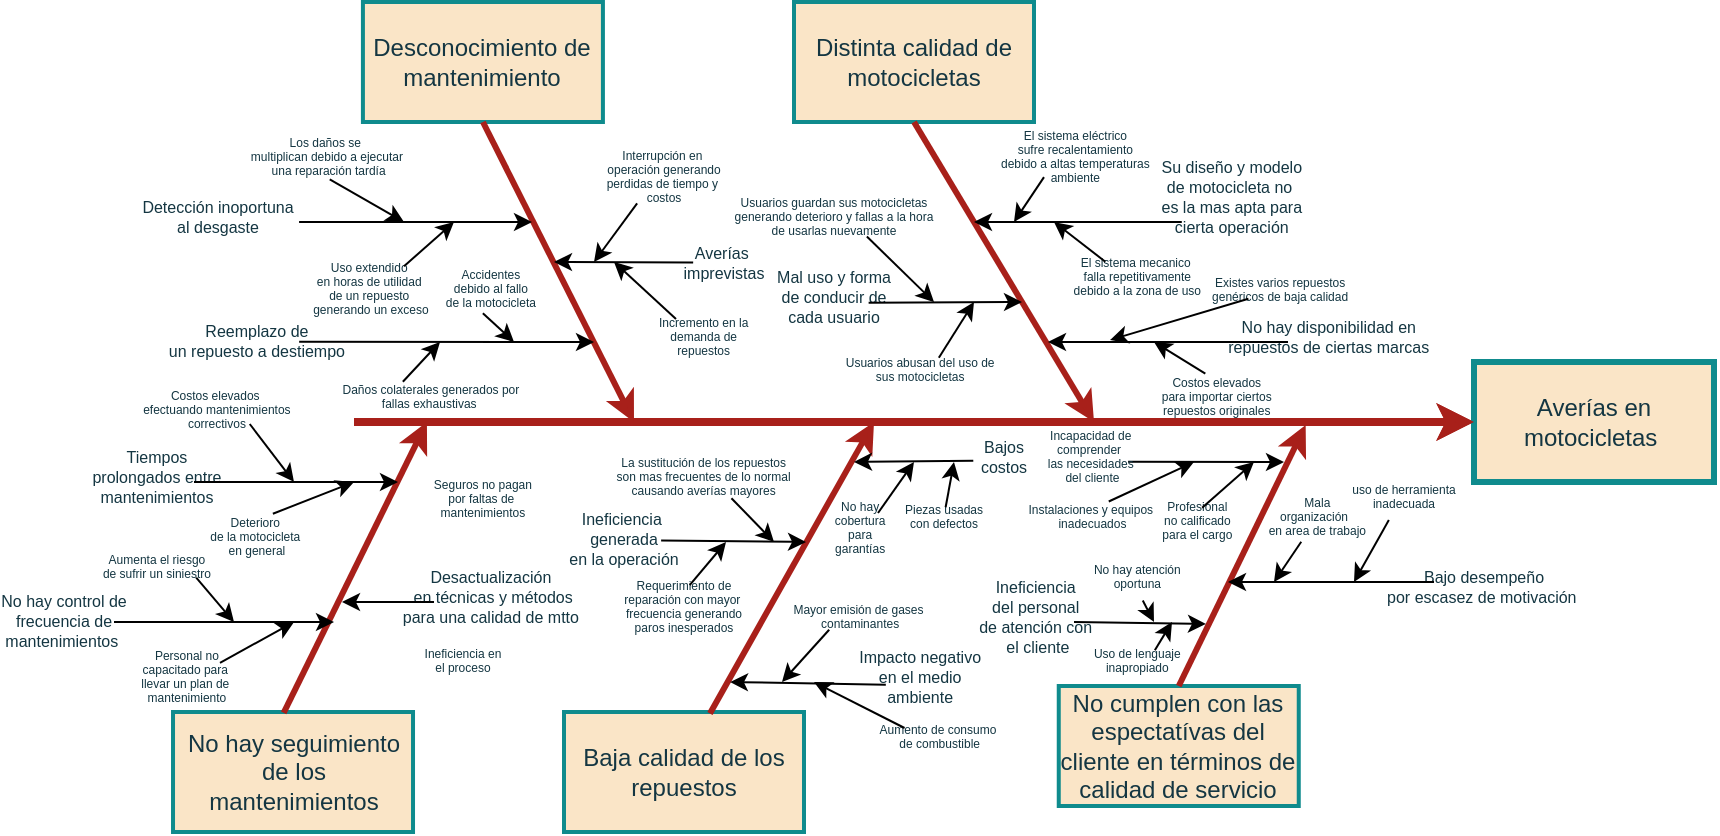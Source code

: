<mxfile version="22.0.8" type="github" pages="2">
  <diagram name="Página-1" id="Km7TS0mzY9OoCIneV7e0">
    <mxGraphModel dx="819" dy="451" grid="1" gridSize="10" guides="1" tooltips="1" connect="1" arrows="1" fold="1" page="1" pageScale="1" pageWidth="1100" pageHeight="850" math="0" shadow="0">
      <root>
        <mxCell id="0" />
        <mxCell id="1" parent="0" />
        <mxCell id="U7ibFPoD31fuwft3YfZi-3" value="Averías en motocicletas " style="whiteSpace=wrap;strokeWidth=3;labelBackgroundColor=none;fillColor=#FAE5C7;strokeColor=#0F8B8D;fontColor=#143642;" parent="1" vertex="1">
          <mxGeometry x="760" y="330" width="120" height="60" as="geometry" />
        </mxCell>
        <mxCell id="U7ibFPoD31fuwft3YfZi-4" value="" style="edgeStyle=none;strokeWidth=4;labelBackgroundColor=none;strokeColor=#A8201A;fontColor=default;" parent="1" target="U7ibFPoD31fuwft3YfZi-3" edge="1">
          <mxGeometry width="100" height="100" relative="1" as="geometry">
            <mxPoint x="200" y="360" as="sourcePoint" />
            <mxPoint x="320" y="310" as="targetPoint" />
          </mxGeometry>
        </mxCell>
        <mxCell id="U7ibFPoD31fuwft3YfZi-23" value="Tiempos &#xa;prolongados entre&#xa;mantenimientos" style="text;spacingTop=-5;fontSize=8;align=center;verticalAlign=middle;points=[];labelBackgroundColor=none;fontColor=#143642;" parent="1" vertex="1">
          <mxGeometry x="86.458" y="380.0" width="30" height="20.0" as="geometry" />
        </mxCell>
        <mxCell id="U7ibFPoD31fuwft3YfZi-24" value="No hay control de &#xa;frecuencia de &#xa;mantenimientos " style="text;spacingTop=-5;fontSize=8;align=center;verticalAlign=middle;points=[];labelBackgroundColor=none;fontColor=#143642;" parent="1" vertex="1">
          <mxGeometry x="40.008" y="452.0" width="30" height="20.0" as="geometry" />
        </mxCell>
        <mxCell id="U7ibFPoD31fuwft3YfZi-25" value="Uso extendido &#xa;en horas de utilidad &#xa;de un repuesto &#xa;generando un exceso" style="text;spacingTop=-5;fontSize=6;align=center;verticalAlign=middle;points=[];labelBackgroundColor=none;fontColor=#143642;" parent="1" vertex="1">
          <mxGeometry x="193.438" y="285.98" width="30" height="20.0" as="geometry" />
        </mxCell>
        <mxCell id="U7ibFPoD31fuwft3YfZi-26" value="Accidentes&#xa;debido al fallo &#xa;de la motocicleta" style="text;spacingTop=-5;fontSize=6;align=center;verticalAlign=middle;points=[];labelBackgroundColor=none;fontColor=#143642;" parent="1" vertex="1">
          <mxGeometry x="253.444" y="285.978" width="30" height="20.0" as="geometry" />
        </mxCell>
        <mxCell id="U7ibFPoD31fuwft3YfZi-27" value="Daños colaterales generados por&#xa;fallas exhaustivas " style="text;spacingTop=-5;fontSize=6;align=center;verticalAlign=middle;points=[];labelBackgroundColor=none;fontColor=#143642;" parent="1" vertex="1">
          <mxGeometry x="223.444" y="339.998" width="30" height="20.0" as="geometry" />
        </mxCell>
        <mxCell id="U7ibFPoD31fuwft3YfZi-28" value="Costos elevados &#xa;efectuando mantenimientos&#xa;correctivos" style="text;spacingTop=-5;fontSize=6;align=center;verticalAlign=middle;points=[];labelBackgroundColor=none;fontColor=#143642;" parent="1" vertex="1">
          <mxGeometry x="116.458" y="346.527" width="30" height="20.0" as="geometry" />
        </mxCell>
        <mxCell id="U7ibFPoD31fuwft3YfZi-29" value="Deterioro &#xa;de la motocicleta &#xa;en general" style="text;spacingTop=-5;fontSize=6;align=center;verticalAlign=middle;points=[];labelBackgroundColor=none;fontColor=#143642;" parent="1" vertex="1">
          <mxGeometry x="136.458" y="409.867" width="30" height="20.0" as="geometry" />
        </mxCell>
        <mxCell id="U7ibFPoD31fuwft3YfZi-30" value="Personal no &#xa;capacitado para &#xa;llevar un plan de &#xa;mantenimiento" style="text;spacingTop=-5;fontSize=6;align=center;verticalAlign=middle;points=[];labelBackgroundColor=none;fontColor=#143642;" parent="1" vertex="1">
          <mxGeometry x="101.464" y="480.002" width="30" height="20.0" as="geometry" />
        </mxCell>
        <mxCell id="U7ibFPoD31fuwft3YfZi-31" value="Aumenta el riesgo&#xa;de sufrir un siniestro" style="text;spacingTop=-5;fontSize=6;align=center;verticalAlign=middle;points=[];labelBackgroundColor=none;fontColor=#143642;" parent="1" vertex="1">
          <mxGeometry x="86.454" y="425.002" width="30" height="20.0" as="geometry" />
        </mxCell>
        <mxCell id="U7ibFPoD31fuwft3YfZi-32" value="Ineficiencia en&#xa;el proceso" style="text;spacingTop=-5;fontSize=6;align=center;verticalAlign=middle;points=[];labelBackgroundColor=none;fontColor=#143642;" parent="1" vertex="1">
          <mxGeometry x="239.482" y="471.997" width="30" height="20.0" as="geometry" />
        </mxCell>
        <mxCell id="U7ibFPoD31fuwft3YfZi-33" value="Averías &#xa;imprevistas" style="text;spacingTop=-5;fontSize=8;align=center;verticalAlign=middle;points=[];labelBackgroundColor=none;fontColor=#143642;" parent="1" vertex="1">
          <mxGeometry x="370.002" y="273.002" width="30" height="20.0" as="geometry" />
        </mxCell>
        <mxCell id="U7ibFPoD31fuwft3YfZi-34" value="Desactualización&#xa; en técnicas y métodos&#xa;para una calidad de mtto" style="text;spacingTop=-5;fontSize=8;align=center;verticalAlign=middle;points=[];labelBackgroundColor=none;fontColor=#143642;" parent="1" vertex="1">
          <mxGeometry x="261.46" y="439.86" width="13.96" height="20" as="geometry" />
        </mxCell>
        <mxCell id="U7ibFPoD31fuwft3YfZi-58" value="Su diseño y modelo&#xa;de motocicleta no &#xa;es la mas apta para&#xa;cierta operación" style="text;spacingTop=-5;fontSize=8;align=center;verticalAlign=middle;points=[];labelBackgroundColor=none;fontColor=#143642;" parent="1" vertex="1">
          <mxGeometry x="623.89" y="240.0" width="30" height="20.0" as="geometry" />
        </mxCell>
        <mxCell id="U7ibFPoD31fuwft3YfZi-59" value="Mal uso y forma &#xa;de conducir de &#xa;cada usuario" style="text;spacingTop=-5;fontSize=8;align=center;verticalAlign=middle;points=[];labelBackgroundColor=none;fontColor=#143642;" parent="1" vertex="1">
          <mxGeometry x="425" y="290.0" width="30" height="20.0" as="geometry" />
        </mxCell>
        <mxCell id="U7ibFPoD31fuwft3YfZi-60" value="Ineficiencia &#xa;generada&#xa;en la operación" style="text;spacingTop=-5;fontSize=8;align=center;verticalAlign=middle;points=[];labelBackgroundColor=none;fontColor=#143642;" parent="1" vertex="1">
          <mxGeometry x="320.0" y="411.0" width="30" height="20.0" as="geometry" />
        </mxCell>
        <mxCell id="U7ibFPoD31fuwft3YfZi-61" value="El sistema eléctrico&#xa;sufre recalentamiento&#xa;debido a altas temperaturas&#xa;ambiente" style="text;spacingTop=-5;fontSize=6;align=center;verticalAlign=middle;points=[];labelBackgroundColor=none;fontColor=#143642;" parent="1" vertex="1">
          <mxGeometry x="544.68" y="220" width="31.98" height="20" as="geometry" />
        </mxCell>
        <mxCell id="U7ibFPoD31fuwft3YfZi-62" value="El sistema mecanico &#xa;falla repetitivamente&#xa;debido a la zona de uso" style="text;spacingTop=-5;fontSize=6;align=center;verticalAlign=middle;points=[];labelBackgroundColor=none;fontColor=#143642;" parent="1" vertex="1">
          <mxGeometry x="576.66" y="280.0" width="30" height="20.0" as="geometry" />
        </mxCell>
        <mxCell id="U7ibFPoD31fuwft3YfZi-63" value="Usuarios abusan del uso de &#xa;sus motocicletas" style="text;spacingTop=-5;fontSize=6;align=center;verticalAlign=middle;points=[];labelBackgroundColor=none;fontColor=#143642;" parent="1" vertex="1">
          <mxGeometry x="468.066" y="326.528" width="30" height="20.0" as="geometry" />
        </mxCell>
        <mxCell id="U7ibFPoD31fuwft3YfZi-64" value="Requerimiento de &#xa;reparación con mayor &#xa;frecuencia generando &#xa;paros inesperados" style="text;spacingTop=-5;fontSize=6;align=center;verticalAlign=middle;points=[];labelBackgroundColor=none;fontColor=#143642;" parent="1" vertex="1">
          <mxGeometry x="349.996" y="445.002" width="30" height="20.0" as="geometry" />
        </mxCell>
        <mxCell id="U7ibFPoD31fuwft3YfZi-65" value="La sustitución de los repuestos &#xa;son mas frecuentes de lo normal &#xa;causando averías mayores" style="text;spacingTop=-5;fontSize=6;align=center;verticalAlign=middle;points=[];labelBackgroundColor=none;fontColor=#143642;" parent="1" vertex="1">
          <mxGeometry x="359.826" y="380.002" width="30" height="20.0" as="geometry" />
        </mxCell>
        <mxCell id="U7ibFPoD31fuwft3YfZi-66" value="Costos elevados&#xa;para importar ciertos&#xa;repuestos originales" style="text;spacingTop=-5;fontSize=6;align=center;verticalAlign=middle;points=[];labelBackgroundColor=none;fontColor=#143642;" parent="1" vertex="1">
          <mxGeometry x="616.368" y="339.999" width="30" height="20.0" as="geometry" />
        </mxCell>
        <mxCell id="U7ibFPoD31fuwft3YfZi-67" value="Existes varios repuestos&#xa;genéricos de baja calidad" style="text;spacingTop=-5;fontSize=6;align=center;verticalAlign=middle;points=[];labelBackgroundColor=none;fontColor=#143642;" parent="1" vertex="1">
          <mxGeometry x="646.37" y="287.09" width="33.37" height="18.89" as="geometry" />
        </mxCell>
        <mxCell id="U7ibFPoD31fuwft3YfZi-68" value="No hay &#xa;cobertura&#xa;para&#xa;garantías" style="text;spacingTop=-5;fontSize=6;align=center;verticalAlign=middle;points=[];labelBackgroundColor=none;fontColor=#143642;" parent="1" vertex="1">
          <mxGeometry x="438.063" y="405.413" width="30" height="20.0" as="geometry" />
        </mxCell>
        <mxCell id="U7ibFPoD31fuwft3YfZi-69" value="Mayor emisión de gases &#xa;contaminantes" style="text;spacingTop=-5;fontSize=6;align=center;verticalAlign=middle;points=[];labelBackgroundColor=none;fontColor=#143642;" parent="1" vertex="1">
          <mxGeometry x="438.063" y="449.997" width="30" height="20.0" as="geometry" />
        </mxCell>
        <mxCell id="U7ibFPoD31fuwft3YfZi-70" value="Aumento de consumo&#xa; de combustible" style="text;spacingTop=-5;fontSize=6;align=center;verticalAlign=middle;points=[];labelBackgroundColor=none;fontColor=#143642;" parent="1" vertex="1">
          <mxGeometry x="476.983" y="509.997" width="30" height="20.0" as="geometry" />
        </mxCell>
        <mxCell id="U7ibFPoD31fuwft3YfZi-71" value="No hay disponibilidad en&#xa;repuestos de ciertas marcas" style="text;spacingTop=-5;fontSize=8;align=center;verticalAlign=middle;points=[];labelBackgroundColor=none;fontColor=#143642;" parent="1" vertex="1">
          <mxGeometry x="672.373" y="310.002" width="30" height="20.0" as="geometry" />
        </mxCell>
        <mxCell id="U7ibFPoD31fuwft3YfZi-72" value="Impacto negativo&#xa;en el medio &#xa;ambiente" style="text;spacingTop=-5;fontSize=8;align=center;verticalAlign=middle;points=[];labelBackgroundColor=none;fontColor=#143642;" parent="1" vertex="1">
          <mxGeometry x="468.063" y="480.002" width="30" height="20.0" as="geometry" />
        </mxCell>
        <mxCell id="U7ibFPoD31fuwft3YfZi-73" value="Bajos &#xa;costos" style="text;spacingTop=-5;fontSize=8;align=center;verticalAlign=middle;points=[];labelBackgroundColor=none;fontColor=#143642;" parent="1" vertex="1">
          <mxGeometry x="510.003" y="369.862" width="30" height="20.0" as="geometry" />
        </mxCell>
        <mxCell id="U7ibFPoD31fuwft3YfZi-82" value="Ineficiencia &#xa;del personal &#xa;de atención con&#xa; el cliente" style="text;spacingTop=-5;fontSize=8;align=center;verticalAlign=middle;points=[];labelBackgroundColor=none;fontColor=#143642;" parent="1" vertex="1">
          <mxGeometry x="525.833" y="449.998" width="30" height="20.0" as="geometry" />
        </mxCell>
        <mxCell id="U7ibFPoD31fuwft3YfZi-83" value="Instalaciones y equipos&#xa; inadecuados" style="text;spacingTop=-5;fontSize=6;align=center;verticalAlign=middle;points=[];labelBackgroundColor=none;fontColor=#143642;" parent="1" vertex="1">
          <mxGeometry x="553.373" y="400.004" width="30" height="20.0" as="geometry" />
        </mxCell>
        <mxCell id="U7ibFPoD31fuwft3YfZi-84" value=" Profesional &#xa;no calificado&#xa;para el cargo" style="text;spacingTop=-5;fontSize=6;align=center;verticalAlign=middle;points=[];labelBackgroundColor=none;fontColor=#143642;" parent="1" vertex="1">
          <mxGeometry x="606.663" y="401.954" width="30" height="20.0" as="geometry" />
        </mxCell>
        <mxCell id="U7ibFPoD31fuwft3YfZi-85" value="Uso de lenguaje &#xa;inapropiado" style="text;spacingTop=-5;fontSize=6;align=center;verticalAlign=middle;points=[];labelBackgroundColor=none;fontColor=#143642;" parent="1" vertex="1">
          <mxGeometry x="576.659" y="472.0" width="30" height="20.0" as="geometry" />
        </mxCell>
        <mxCell id="U7ibFPoD31fuwft3YfZi-86" value="uso de herramienta &#xa;inadecuada" style="text;spacingTop=-5;fontSize=6;align=center;verticalAlign=middle;points=[];labelBackgroundColor=none;fontColor=#143642;" parent="1" vertex="1">
          <mxGeometry x="709.997" y="389.861" width="30" height="20.0" as="geometry" />
        </mxCell>
        <mxCell id="U7ibFPoD31fuwft3YfZi-87" value="Mala &#xa;organización  &#xa;en area de trabajo" style="text;spacingTop=-5;fontSize=6;align=center;verticalAlign=middle;points=[];labelBackgroundColor=none;fontColor=#143642;" parent="1" vertex="1">
          <mxGeometry x="666.667" y="400.001" width="30" height="20.0" as="geometry" />
        </mxCell>
        <mxCell id="U7ibFPoD31fuwft3YfZi-88" value="Desconocimiento de mantenimiento" style="whiteSpace=wrap;strokeWidth=2;labelBackgroundColor=none;fillColor=#FAE5C7;strokeColor=#0F8B8D;fontColor=#143642;" parent="1" vertex="1">
          <mxGeometry x="204.458" y="150" width="120" height="60" as="geometry" />
        </mxCell>
        <mxCell id="U7ibFPoD31fuwft3YfZi-89" value="No hay seguimiento de los mantenimientos" style="whiteSpace=wrap;strokeWidth=2;labelBackgroundColor=none;fillColor=#FAE5C7;strokeColor=#0F8B8D;fontColor=#143642;" parent="1" vertex="1">
          <mxGeometry x="109.508" y="505" width="120" height="60" as="geometry" />
        </mxCell>
        <mxCell id="U7ibFPoD31fuwft3YfZi-90" value="Averías en motocicletas " style="whiteSpace=wrap;strokeWidth=3;labelBackgroundColor=none;fillColor=#FAE5C7;strokeColor=#0F8B8D;fontColor=#143642;" parent="1" vertex="1">
          <mxGeometry x="760" y="330" width="120" height="60" as="geometry" />
        </mxCell>
        <mxCell id="U7ibFPoD31fuwft3YfZi-91" value="" style="edgeStyle=none;strokeWidth=4;labelBackgroundColor=none;strokeColor=#A8201A;fontColor=default;" parent="1" target="U7ibFPoD31fuwft3YfZi-90" edge="1">
          <mxGeometry width="100" height="100" relative="1" as="geometry">
            <mxPoint x="200" y="360" as="sourcePoint" />
            <mxPoint x="320" y="310" as="targetPoint" />
          </mxGeometry>
        </mxCell>
        <mxCell id="U7ibFPoD31fuwft3YfZi-92" value="" style="edgeStyle=none;exitX=0.5;exitY=1;strokeWidth=3;labelBackgroundColor=none;strokeColor=#A8201A;fontColor=default;" parent="1" source="U7ibFPoD31fuwft3YfZi-88" edge="1">
          <mxGeometry width="100" height="100" relative="1" as="geometry">
            <mxPoint x="176.458" y="270" as="sourcePoint" />
            <mxPoint x="340" y="360" as="targetPoint" />
          </mxGeometry>
        </mxCell>
        <mxCell id="U7ibFPoD31fuwft3YfZi-93" value="" style="edgeStyle=none;exitX=0.461;exitY=0.007;strokeWidth=3;labelBackgroundColor=none;strokeColor=#A8201A;fontColor=default;exitDx=0;exitDy=0;exitPerimeter=0;" parent="1" edge="1" source="U7ibFPoD31fuwft3YfZi-89">
          <mxGeometry width="100" height="100" relative="1" as="geometry">
            <mxPoint x="176.458" y="480" as="sourcePoint" />
            <mxPoint x="236.458" y="360" as="targetPoint" />
          </mxGeometry>
        </mxCell>
        <mxCell id="U7ibFPoD31fuwft3YfZi-111" value="Detección inoportuna&#xa; al desgaste " style="text;spacingTop=-5;fontSize=8;align=center;verticalAlign=middle;points=[];labelBackgroundColor=none;fontColor=#143642;" parent="1" vertex="1">
          <mxGeometry x="79.51" y="250.0" width="105" height="20" as="geometry" />
        </mxCell>
        <mxCell id="U7ibFPoD31fuwft3YfZi-112" value="Los daños se &#xa;multiplican debido a ejecutar&#xa; una reparación tardía" style="text;spacingTop=-5;fontSize=6;align=center;verticalAlign=middle;points=[];labelBackgroundColor=none;fontColor=#143642;" parent="1" vertex="1">
          <mxGeometry x="171.458" y="220.0" width="30" height="20.0" as="geometry" />
        </mxCell>
        <mxCell id="U7ibFPoD31fuwft3YfZi-113" value="Distinta calidad de motocicletas" style="whiteSpace=wrap;strokeWidth=2;labelBackgroundColor=none;fillColor=#FAE5C7;strokeColor=#0F8B8D;fontColor=#143642;" parent="1" vertex="1">
          <mxGeometry x="420" y="150.0" width="120" height="60" as="geometry" />
        </mxCell>
        <mxCell id="U7ibFPoD31fuwft3YfZi-114" value="Baja calidad de los repuestos" style="whiteSpace=wrap;strokeWidth=2;labelBackgroundColor=none;fillColor=#FAE5C7;strokeColor=#0F8B8D;fontColor=#143642;" parent="1" vertex="1">
          <mxGeometry x="305" y="505" width="120" height="60" as="geometry" />
        </mxCell>
        <mxCell id="U7ibFPoD31fuwft3YfZi-115" value="" style="edgeStyle=none;exitX=0.5;exitY=1;strokeWidth=3;labelBackgroundColor=none;strokeColor=#A8201A;fontColor=default;" parent="1" source="U7ibFPoD31fuwft3YfZi-113" edge="1">
          <mxGeometry width="100" height="100" relative="1" as="geometry">
            <mxPoint x="400" y="270.0" as="sourcePoint" />
            <mxPoint x="570" y="360" as="targetPoint" />
          </mxGeometry>
        </mxCell>
        <mxCell id="U7ibFPoD31fuwft3YfZi-116" value="" style="edgeStyle=none;exitX=0.608;exitY=0.012;strokeWidth=3;labelBackgroundColor=none;strokeColor=#A8201A;fontColor=default;exitDx=0;exitDy=0;exitPerimeter=0;" parent="1" edge="1" source="U7ibFPoD31fuwft3YfZi-114">
          <mxGeometry width="100" height="100" relative="1" as="geometry">
            <mxPoint x="400.0" y="480.0" as="sourcePoint" />
            <mxPoint x="460" y="360.0" as="targetPoint" />
          </mxGeometry>
        </mxCell>
        <mxCell id="U7ibFPoD31fuwft3YfZi-130" value="" style="edgeStyle=none;endArrow=none;labelBackgroundColor=none;strokeColor=#A8201A;fontColor=default;" parent="1" edge="1">
          <mxGeometry width="100" height="100" relative="1" as="geometry">
            <mxPoint x="459.583" y="400.048" as="sourcePoint" />
            <mxPoint x="460" y="400.0" as="targetPoint" />
          </mxGeometry>
        </mxCell>
        <mxCell id="U7ibFPoD31fuwft3YfZi-134" value="Usuarios guardan sus motocicletas&#xa;generando deterioro y fallas a la hora&#xa; de usarlas nuevamente " style="text;spacingTop=-5;fontSize=6;align=center;verticalAlign=middle;points=[];labelBackgroundColor=none;fontColor=#143642;" parent="1" vertex="1">
          <mxGeometry x="424.996" y="249.998" width="30" height="20.0" as="geometry" />
        </mxCell>
        <mxCell id="U7ibFPoD31fuwft3YfZi-135" value="Piezas usadas&#xa;con defectos" style="text;spacingTop=-5;fontSize=6;align=center;verticalAlign=middle;points=[];labelBackgroundColor=none;fontColor=#143642;" parent="1" vertex="1">
          <mxGeometry x="480" y="400" width="30" height="20.01" as="geometry" />
        </mxCell>
        <mxCell id="U7ibFPoD31fuwft3YfZi-136" value="No cumplen con las espectatívas del cliente en términos de calidad de servicio" style="whiteSpace=wrap;strokeWidth=2;labelBackgroundColor=none;fillColor=#FAE5C7;strokeColor=#0F8B8D;fontColor=#143642;" parent="1" vertex="1">
          <mxGeometry x="552.373" y="491.998" width="120" height="60" as="geometry" />
        </mxCell>
        <mxCell id="U7ibFPoD31fuwft3YfZi-137" value="" style="edgeStyle=none;exitX=0.5;exitY=0;strokeWidth=3;labelBackgroundColor=none;strokeColor=#A8201A;fontColor=default;exitDx=0;exitDy=0;" parent="1" edge="1" source="U7ibFPoD31fuwft3YfZi-136">
          <mxGeometry width="100" height="100" relative="1" as="geometry">
            <mxPoint x="615.833" y="481.528" as="sourcePoint" />
            <mxPoint x="675.833" y="361.528" as="targetPoint" />
          </mxGeometry>
        </mxCell>
        <mxCell id="U7ibFPoD31fuwft3YfZi-142" value="Reemplazo de &#xa;un repuesto a destiempo" style="text;spacingTop=-5;fontSize=8;align=center;verticalAlign=middle;points=[];labelBackgroundColor=none;fontColor=#143642;" parent="1" vertex="1">
          <mxGeometry x="131.46" y="312" width="40" height="20" as="geometry" />
        </mxCell>
        <mxCell id="U7ibFPoD31fuwft3YfZi-144" value="No hay atención &#xa;oportuna" style="text;spacingTop=-5;fontSize=6;align=center;verticalAlign=middle;points=[];labelBackgroundColor=none;fontColor=#143642;" parent="1" vertex="1">
          <mxGeometry x="576.659" y="429.86" width="30" height="20.0" as="geometry" />
        </mxCell>
        <mxCell id="U7ibFPoD31fuwft3YfZi-145" value="Bajo desempeño&#xa;por escasez de motivación &#xa;" style="text;spacingTop=-5;fontSize=8;align=center;verticalAlign=middle;points=[];labelBackgroundColor=none;fontColor=#143642;" parent="1" vertex="1">
          <mxGeometry x="750" y="439.86" width="30" height="20.14" as="geometry" />
        </mxCell>
        <mxCell id="U7ibFPoD31fuwft3YfZi-149" value="Seguros no pagan&#xa;por faltas de &#xa;mantenimientos" style="text;spacingTop=-5;fontSize=6;align=center;verticalAlign=middle;points=[];labelBackgroundColor=none;fontColor=#143642;" parent="1" vertex="1">
          <mxGeometry x="249.462" y="390.997" width="30" height="20.0" as="geometry" />
        </mxCell>
        <mxCell id="U7ibFPoD31fuwft3YfZi-152" value="Interrupción en &#xa;operación generando &#xa;perdidas de tiempo y &#xa;costos" style="text;spacingTop=-5;fontSize=6;align=center;verticalAlign=middle;points=[];labelBackgroundColor=none;fontColor=#143642;" parent="1" vertex="1">
          <mxGeometry x="339.998" y="230" width="30" height="20.0" as="geometry" />
        </mxCell>
        <mxCell id="U7ibFPoD31fuwft3YfZi-153" value="Incremento en la&#xa;demanda de&#xa;repuestos" style="text;spacingTop=-5;fontSize=6;align=center;verticalAlign=middle;points=[];labelBackgroundColor=none;fontColor=#143642;" parent="1" vertex="1">
          <mxGeometry x="359.828" y="310" width="30" height="20.0" as="geometry" />
        </mxCell>
        <mxCell id="InhwRtr-Dw7gMui_zqvM-3" value="" style="endArrow=classic;html=1;rounded=0;exitX=1.139;exitY=0.5;exitDx=0;exitDy=0;exitPerimeter=0;" parent="1" source="U7ibFPoD31fuwft3YfZi-82" edge="1">
          <mxGeometry width="50" height="50" relative="1" as="geometry">
            <mxPoint x="570" y="460" as="sourcePoint" />
            <mxPoint x="626" y="461" as="targetPoint" />
          </mxGeometry>
        </mxCell>
        <mxCell id="InhwRtr-Dw7gMui_zqvM-4" value="" style="endArrow=classic;html=1;rounded=0;exitX=0.591;exitY=0.971;exitDx=0;exitDy=0;exitPerimeter=0;" parent="1" source="U7ibFPoD31fuwft3YfZi-144" edge="1">
          <mxGeometry width="50" height="50" relative="1" as="geometry">
            <mxPoint x="610" y="480" as="sourcePoint" />
            <mxPoint x="600" y="460" as="targetPoint" />
          </mxGeometry>
        </mxCell>
        <mxCell id="InhwRtr-Dw7gMui_zqvM-5" value="" style="endArrow=classic;html=1;rounded=0;exitX=0.792;exitY=0.107;exitDx=0;exitDy=0;exitPerimeter=0;" parent="1" source="U7ibFPoD31fuwft3YfZi-85" edge="1">
          <mxGeometry width="50" height="50" relative="1" as="geometry">
            <mxPoint x="610" y="480" as="sourcePoint" />
            <mxPoint x="609" y="460" as="targetPoint" />
          </mxGeometry>
        </mxCell>
        <mxCell id="InhwRtr-Dw7gMui_zqvM-11" value="" style="endArrow=classic;html=1;rounded=0;exitX=-0.333;exitY=0.007;exitDx=0;exitDy=0;exitPerimeter=0;" parent="1" source="U7ibFPoD31fuwft3YfZi-145" edge="1">
          <mxGeometry width="50" height="50" relative="1" as="geometry">
            <mxPoint x="730" y="440" as="sourcePoint" />
            <mxPoint x="637" y="440" as="targetPoint" />
          </mxGeometry>
        </mxCell>
        <mxCell id="InhwRtr-Dw7gMui_zqvM-12" value="" style="endArrow=classic;html=1;rounded=0;exitX=0.248;exitY=0.959;exitDx=0;exitDy=0;exitPerimeter=0;" parent="1" source="U7ibFPoD31fuwft3YfZi-86" edge="1">
          <mxGeometry width="50" height="50" relative="1" as="geometry">
            <mxPoint x="650" y="490" as="sourcePoint" />
            <mxPoint x="700" y="440" as="targetPoint" />
          </mxGeometry>
        </mxCell>
        <mxCell id="InhwRtr-Dw7gMui_zqvM-13" value="" style="endArrow=classic;html=1;rounded=0;exitX=0.232;exitY=0.995;exitDx=0;exitDy=0;exitPerimeter=0;" parent="1" source="U7ibFPoD31fuwft3YfZi-87" edge="1">
          <mxGeometry width="50" height="50" relative="1" as="geometry">
            <mxPoint x="610" y="480" as="sourcePoint" />
            <mxPoint x="660" y="440" as="targetPoint" />
          </mxGeometry>
        </mxCell>
        <mxCell id="InhwRtr-Dw7gMui_zqvM-14" value="" style="endArrow=classic;html=1;rounded=0;exitX=0.58;exitY=0.043;exitDx=0;exitDy=0;exitPerimeter=0;" parent="1" source="U7ibFPoD31fuwft3YfZi-84" edge="1">
          <mxGeometry width="50" height="50" relative="1" as="geometry">
            <mxPoint x="600" y="430" as="sourcePoint" />
            <mxPoint x="650" y="380" as="targetPoint" />
          </mxGeometry>
        </mxCell>
        <mxCell id="InhwRtr-Dw7gMui_zqvM-15" value="" style="endArrow=classic;html=1;rounded=0;exitX=0.8;exitY=-0.012;exitDx=0;exitDy=0;exitPerimeter=0;" parent="1" source="U7ibFPoD31fuwft3YfZi-83" edge="1">
          <mxGeometry width="50" height="50" relative="1" as="geometry">
            <mxPoint x="600" y="400" as="sourcePoint" />
            <mxPoint x="620" y="380" as="targetPoint" />
          </mxGeometry>
        </mxCell>
        <mxCell id="InhwRtr-Dw7gMui_zqvM-16" value="" style="endArrow=classic;html=1;rounded=0;exitX=1.123;exitY=0.496;exitDx=0;exitDy=0;exitPerimeter=0;" parent="1" source="z0-d3LL3kuyv32Uw-McS-4" edge="1">
          <mxGeometry width="50" height="50" relative="1" as="geometry">
            <mxPoint x="590" y="380" as="sourcePoint" />
            <mxPoint x="665" y="380" as="targetPoint" />
          </mxGeometry>
        </mxCell>
        <mxCell id="z0-d3LL3kuyv32Uw-McS-1" value="" style="endArrow=classic;html=1;rounded=0;exitX=1.119;exitY=0.414;exitDx=0;exitDy=0;exitPerimeter=0;" parent="1" source="U7ibFPoD31fuwft3YfZi-60" edge="1">
          <mxGeometry width="50" height="50" relative="1" as="geometry">
            <mxPoint x="346" y="420" as="sourcePoint" />
            <mxPoint x="426" y="420" as="targetPoint" />
          </mxGeometry>
        </mxCell>
        <mxCell id="z0-d3LL3kuyv32Uw-McS-2" value="" style="endArrow=classic;html=1;rounded=0;exitX=0.963;exitY=0.905;exitDx=0;exitDy=0;exitPerimeter=0;" parent="1" source="U7ibFPoD31fuwft3YfZi-65" edge="1">
          <mxGeometry width="50" height="50" relative="1" as="geometry">
            <mxPoint x="410" y="410" as="sourcePoint" />
            <mxPoint x="410" y="420" as="targetPoint" />
          </mxGeometry>
        </mxCell>
        <mxCell id="z0-d3LL3kuyv32Uw-McS-3" value="" style="endArrow=classic;html=1;rounded=0;exitX=0.595;exitY=-0.172;exitDx=0;exitDy=0;exitPerimeter=0;" parent="1" source="U7ibFPoD31fuwft3YfZi-64" edge="1">
          <mxGeometry width="50" height="50" relative="1" as="geometry">
            <mxPoint x="366.986" y="441.482" as="sourcePoint" />
            <mxPoint x="386" y="420" as="targetPoint" />
          </mxGeometry>
        </mxCell>
        <mxCell id="z0-d3LL3kuyv32Uw-McS-4" value="Incapacidad de &#xa;comprender &#xa;las necesidades&#xa; del cliente" style="text;spacingTop=-5;fontSize=6;align=center;verticalAlign=middle;points=[];labelBackgroundColor=none;fontColor=#143642;" parent="1" vertex="1">
          <mxGeometry x="553.373" y="370.004" width="30" height="20.0" as="geometry" />
        </mxCell>
        <mxCell id="z0-d3LL3kuyv32Uw-McS-5" value="" style="endArrow=classic;html=1;rounded=0;exitX=-0.005;exitY=0.571;exitDx=0;exitDy=0;exitPerimeter=0;" parent="1" edge="1">
          <mxGeometry width="50" height="50" relative="1" as="geometry">
            <mxPoint x="465.913" y="491.422" as="sourcePoint" />
            <mxPoint x="388" y="490" as="targetPoint" />
          </mxGeometry>
        </mxCell>
        <mxCell id="z0-d3LL3kuyv32Uw-McS-6" value="" style="endArrow=classic;html=1;rounded=0;exitX=-0.057;exitY=0.15;exitDx=0;exitDy=0;exitPerimeter=0;" parent="1" source="U7ibFPoD31fuwft3YfZi-70" edge="1">
          <mxGeometry width="50" height="50" relative="1" as="geometry">
            <mxPoint x="467.523" y="527.997" as="sourcePoint" />
            <mxPoint x="430" y="490" as="targetPoint" />
          </mxGeometry>
        </mxCell>
        <mxCell id="z0-d3LL3kuyv32Uw-McS-7" value="" style="endArrow=classic;html=1;rounded=0;exitX=-0.016;exitY=0.693;exitDx=0;exitDy=0;exitPerimeter=0;" parent="1" source="U7ibFPoD31fuwft3YfZi-69" edge="1">
          <mxGeometry width="50" height="50" relative="1" as="geometry">
            <mxPoint x="434.013" y="463.997" as="sourcePoint" />
            <mxPoint x="414" y="490" as="targetPoint" />
          </mxGeometry>
        </mxCell>
        <mxCell id="z0-d3LL3kuyv32Uw-McS-8" value="" style="endArrow=classic;html=1;rounded=0;exitX=-0.012;exitY=0.475;exitDx=0;exitDy=0;exitPerimeter=0;" parent="1" source="U7ibFPoD31fuwft3YfZi-73" edge="1">
          <mxGeometry width="50" height="50" relative="1" as="geometry">
            <mxPoint x="400" y="430" as="sourcePoint" />
            <mxPoint x="450" y="380" as="targetPoint" />
          </mxGeometry>
        </mxCell>
        <mxCell id="z0-d3LL3kuyv32Uw-McS-9" value="" style="endArrow=classic;html=1;rounded=0;exitX=0.798;exitY=0.004;exitDx=0;exitDy=0;exitPerimeter=0;" parent="1" source="U7ibFPoD31fuwft3YfZi-68" edge="1">
          <mxGeometry width="50" height="50" relative="1" as="geometry">
            <mxPoint x="430" y="430" as="sourcePoint" />
            <mxPoint x="480" y="380" as="targetPoint" />
          </mxGeometry>
        </mxCell>
        <mxCell id="z0-d3LL3kuyv32Uw-McS-10" value="" style="endArrow=classic;html=1;rounded=0;exitX=0.527;exitY=0.132;exitDx=0;exitDy=0;exitPerimeter=0;" parent="1" source="U7ibFPoD31fuwft3YfZi-135" edge="1">
          <mxGeometry width="50" height="50" relative="1" as="geometry">
            <mxPoint x="450" y="430" as="sourcePoint" />
            <mxPoint x="500" y="380" as="targetPoint" />
          </mxGeometry>
        </mxCell>
        <mxCell id="LKPUPwpMn5XzVCk3hOMj-2" value="" style="endArrow=classic;html=1;rounded=0;exitX=-0.333;exitY=1;exitDx=0;exitDy=0;exitPerimeter=0;" edge="1" parent="1" source="U7ibFPoD31fuwft3YfZi-58">
          <mxGeometry width="50" height="50" relative="1" as="geometry">
            <mxPoint x="430" y="360" as="sourcePoint" />
            <mxPoint x="510" y="260" as="targetPoint" />
          </mxGeometry>
        </mxCell>
        <mxCell id="LKPUPwpMn5XzVCk3hOMj-3" value="" style="endArrow=classic;html=1;rounded=0;exitX=-0.033;exitY=-0.007;exitDx=0;exitDy=0;exitPerimeter=0;" edge="1" parent="1" source="U7ibFPoD31fuwft3YfZi-62">
          <mxGeometry width="50" height="50" relative="1" as="geometry">
            <mxPoint x="430" y="360" as="sourcePoint" />
            <mxPoint x="550" y="260" as="targetPoint" />
          </mxGeometry>
        </mxCell>
        <mxCell id="LKPUPwpMn5XzVCk3hOMj-4" value="" style="endArrow=classic;html=1;rounded=0;exitX=0.01;exitY=0.879;exitDx=0;exitDy=0;exitPerimeter=0;" edge="1" parent="1" source="U7ibFPoD31fuwft3YfZi-61">
          <mxGeometry width="50" height="50" relative="1" as="geometry">
            <mxPoint x="430" y="360" as="sourcePoint" />
            <mxPoint x="530" y="260" as="targetPoint" />
          </mxGeometry>
        </mxCell>
        <mxCell id="LKPUPwpMn5XzVCk3hOMj-5" value="" style="endArrow=classic;html=1;rounded=0;exitX=-0.079;exitY=0.5;exitDx=0;exitDy=0;exitPerimeter=0;" edge="1" parent="1">
          <mxGeometry width="50" height="50" relative="1" as="geometry">
            <mxPoint x="667.003" y="320.002" as="sourcePoint" />
            <mxPoint x="547" y="320" as="targetPoint" />
          </mxGeometry>
        </mxCell>
        <mxCell id="LKPUPwpMn5XzVCk3hOMj-6" value="" style="endArrow=classic;html=1;rounded=0;exitX=0.31;exitY=-0.207;exitDx=0;exitDy=0;exitPerimeter=0;" edge="1" parent="1" source="U7ibFPoD31fuwft3YfZi-66">
          <mxGeometry width="50" height="50" relative="1" as="geometry">
            <mxPoint x="620" y="330" as="sourcePoint" />
            <mxPoint x="600" y="320" as="targetPoint" />
          </mxGeometry>
        </mxCell>
        <mxCell id="LKPUPwpMn5XzVCk3hOMj-7" value="" style="endArrow=classic;html=1;rounded=0;exitX=0.025;exitY=0.597;exitDx=0;exitDy=0;exitPerimeter=0;" edge="1" parent="1" source="U7ibFPoD31fuwft3YfZi-67">
          <mxGeometry width="50" height="50" relative="1" as="geometry">
            <mxPoint x="659.854" y="298.866" as="sourcePoint" />
            <mxPoint x="578" y="319" as="targetPoint" />
          </mxGeometry>
        </mxCell>
        <mxCell id="LKPUPwpMn5XzVCk3hOMj-8" value="" style="endArrow=classic;html=1;rounded=0;exitX=1.077;exitY=0.521;exitDx=0;exitDy=0;exitPerimeter=0;" edge="1" parent="1" source="U7ibFPoD31fuwft3YfZi-59">
          <mxGeometry width="50" height="50" relative="1" as="geometry">
            <mxPoint x="466.7" y="306.15" as="sourcePoint" />
            <mxPoint x="534" y="300" as="targetPoint" />
          </mxGeometry>
        </mxCell>
        <mxCell id="LKPUPwpMn5XzVCk3hOMj-9" value="" style="endArrow=classic;html=1;rounded=0;exitX=0.812;exitY=0.066;exitDx=0;exitDy=0;exitPerimeter=0;" edge="1" parent="1" source="U7ibFPoD31fuwft3YfZi-63">
          <mxGeometry width="50" height="50" relative="1" as="geometry">
            <mxPoint x="430" y="360" as="sourcePoint" />
            <mxPoint x="510" y="300" as="targetPoint" />
          </mxGeometry>
        </mxCell>
        <mxCell id="LKPUPwpMn5XzVCk3hOMj-10" value="" style="endArrow=classic;html=1;rounded=0;exitX=1.048;exitY=0.864;exitDx=0;exitDy=0;exitPerimeter=0;" edge="1" parent="1" source="U7ibFPoD31fuwft3YfZi-134">
          <mxGeometry width="50" height="50" relative="1" as="geometry">
            <mxPoint x="430" y="360" as="sourcePoint" />
            <mxPoint x="490" y="300" as="targetPoint" />
          </mxGeometry>
        </mxCell>
        <mxCell id="LKPUPwpMn5XzVCk3hOMj-11" value="" style="endArrow=classic;html=1;rounded=0;exitX=0.886;exitY=0.5;exitDx=0;exitDy=0;exitPerimeter=0;" edge="1" parent="1" source="U7ibFPoD31fuwft3YfZi-111">
          <mxGeometry width="50" height="50" relative="1" as="geometry">
            <mxPoint x="190" y="260" as="sourcePoint" />
            <mxPoint x="289" y="260" as="targetPoint" />
          </mxGeometry>
        </mxCell>
        <mxCell id="LKPUPwpMn5XzVCk3hOMj-12" value="" style="endArrow=classic;html=1;rounded=0;exitX=0.547;exitY=0.936;exitDx=0;exitDy=0;exitPerimeter=0;" edge="1" parent="1" source="U7ibFPoD31fuwft3YfZi-112">
          <mxGeometry width="50" height="50" relative="1" as="geometry">
            <mxPoint x="194.008" y="237.58" as="sourcePoint" />
            <mxPoint x="225" y="260" as="targetPoint" />
          </mxGeometry>
        </mxCell>
        <mxCell id="LKPUPwpMn5XzVCk3hOMj-13" value="" style="endArrow=classic;html=1;rounded=0;exitX=1.052;exitY=-0.192;exitDx=0;exitDy=0;exitPerimeter=0;" edge="1" parent="1" source="U7ibFPoD31fuwft3YfZi-25">
          <mxGeometry width="50" height="50" relative="1" as="geometry">
            <mxPoint x="190" y="360" as="sourcePoint" />
            <mxPoint x="250" y="260" as="targetPoint" />
          </mxGeometry>
        </mxCell>
        <mxCell id="LKPUPwpMn5XzVCk3hOMj-14" value="" style="endArrow=classic;html=1;rounded=0;exitX=1.028;exitY=0.393;exitDx=0;exitDy=0;exitPerimeter=0;" edge="1" parent="1" source="U7ibFPoD31fuwft3YfZi-142">
          <mxGeometry width="50" height="50" relative="1" as="geometry">
            <mxPoint x="190" y="360" as="sourcePoint" />
            <mxPoint x="320" y="320" as="targetPoint" />
          </mxGeometry>
        </mxCell>
        <mxCell id="LKPUPwpMn5XzVCk3hOMj-17" value="" style="endArrow=classic;html=1;rounded=0;exitX=0.366;exitY=0.98;exitDx=0;exitDy=0;exitPerimeter=0;" edge="1" parent="1" source="U7ibFPoD31fuwft3YfZi-26">
          <mxGeometry width="50" height="50" relative="1" as="geometry">
            <mxPoint x="190" y="360" as="sourcePoint" />
            <mxPoint x="280" y="320" as="targetPoint" />
          </mxGeometry>
        </mxCell>
        <mxCell id="LKPUPwpMn5XzVCk3hOMj-18" value="" style="endArrow=classic;html=1;rounded=0;exitX=0.033;exitY=-0.007;exitDx=0;exitDy=0;exitPerimeter=0;" edge="1" parent="1" source="U7ibFPoD31fuwft3YfZi-27">
          <mxGeometry width="50" height="50" relative="1" as="geometry">
            <mxPoint x="225.724" y="340.998" as="sourcePoint" />
            <mxPoint x="243" y="320" as="targetPoint" />
          </mxGeometry>
        </mxCell>
        <mxCell id="LKPUPwpMn5XzVCk3hOMj-19" value="" style="endArrow=classic;html=1;rounded=0;exitX=-0.014;exitY=0.364;exitDx=0;exitDy=0;exitPerimeter=0;" edge="1" parent="1" source="U7ibFPoD31fuwft3YfZi-33">
          <mxGeometry width="50" height="50" relative="1" as="geometry">
            <mxPoint x="190" y="360" as="sourcePoint" />
            <mxPoint x="300" y="280" as="targetPoint" />
          </mxGeometry>
        </mxCell>
        <mxCell id="LKPUPwpMn5XzVCk3hOMj-20" value="" style="endArrow=classic;html=1;rounded=0;exitX=0.039;exitY=-0.077;exitDx=0;exitDy=0;exitPerimeter=0;" edge="1" parent="1" source="U7ibFPoD31fuwft3YfZi-153">
          <mxGeometry width="50" height="50" relative="1" as="geometry">
            <mxPoint x="190" y="360" as="sourcePoint" />
            <mxPoint x="330" y="280" as="targetPoint" />
          </mxGeometry>
        </mxCell>
        <mxCell id="LKPUPwpMn5XzVCk3hOMj-21" value="" style="endArrow=classic;html=1;rounded=0;exitX=0.052;exitY=1.036;exitDx=0;exitDy=0;exitPerimeter=0;" edge="1" parent="1" source="U7ibFPoD31fuwft3YfZi-152">
          <mxGeometry width="50" height="50" relative="1" as="geometry">
            <mxPoint x="190" y="360" as="sourcePoint" />
            <mxPoint x="320" y="280" as="targetPoint" />
          </mxGeometry>
        </mxCell>
        <mxCell id="LKPUPwpMn5XzVCk3hOMj-22" value="" style="endArrow=classic;html=1;rounded=0;exitX=1.118;exitY=0.5;exitDx=0;exitDy=0;exitPerimeter=0;" edge="1" parent="1" source="U7ibFPoD31fuwft3YfZi-23">
          <mxGeometry width="50" height="50" relative="1" as="geometry">
            <mxPoint x="131.988" y="390.0" as="sourcePoint" />
            <mxPoint x="222" y="390" as="targetPoint" />
          </mxGeometry>
        </mxCell>
        <mxCell id="LKPUPwpMn5XzVCk3hOMj-23" value="" style="endArrow=classic;html=1;rounded=0;exitX=1.047;exitY=0.724;exitDx=0;exitDy=0;exitPerimeter=0;" edge="1" parent="1" source="U7ibFPoD31fuwft3YfZi-28">
          <mxGeometry width="50" height="50" relative="1" as="geometry">
            <mxPoint x="190" y="420" as="sourcePoint" />
            <mxPoint x="170" y="390" as="targetPoint" />
          </mxGeometry>
        </mxCell>
        <mxCell id="LKPUPwpMn5XzVCk3hOMj-24" value="" style="endArrow=classic;html=1;rounded=0;exitX=0.766;exitY=-0.2;exitDx=0;exitDy=0;exitPerimeter=0;" edge="1" parent="1" source="U7ibFPoD31fuwft3YfZi-29">
          <mxGeometry width="50" height="50" relative="1" as="geometry">
            <mxPoint x="190" y="420" as="sourcePoint" />
            <mxPoint x="200" y="390" as="targetPoint" />
          </mxGeometry>
        </mxCell>
        <mxCell id="LKPUPwpMn5XzVCk3hOMj-25" value="" style="endArrow=classic;html=1;rounded=0;exitX=1.333;exitY=0.4;exitDx=0;exitDy=0;exitPerimeter=0;" edge="1" parent="1" source="U7ibFPoD31fuwft3YfZi-24">
          <mxGeometry width="50" height="50" relative="1" as="geometry">
            <mxPoint x="190" y="420" as="sourcePoint" />
            <mxPoint x="190" y="460" as="targetPoint" />
          </mxGeometry>
        </mxCell>
        <mxCell id="LKPUPwpMn5XzVCk3hOMj-26" value="" style="endArrow=classic;html=1;rounded=0;exitX=1.051;exitY=0.021;exitDx=0;exitDy=0;exitPerimeter=0;" edge="1" parent="1" source="U7ibFPoD31fuwft3YfZi-30">
          <mxGeometry width="50" height="50" relative="1" as="geometry">
            <mxPoint x="190" y="420" as="sourcePoint" />
            <mxPoint x="170" y="460" as="targetPoint" />
          </mxGeometry>
        </mxCell>
        <mxCell id="LKPUPwpMn5XzVCk3hOMj-27" value="" style="endArrow=classic;html=1;rounded=0;exitX=1.155;exitY=0.643;exitDx=0;exitDy=0;exitPerimeter=0;" edge="1" parent="1" source="U7ibFPoD31fuwft3YfZi-31">
          <mxGeometry width="50" height="50" relative="1" as="geometry">
            <mxPoint x="190" y="420" as="sourcePoint" />
            <mxPoint x="140" y="460" as="targetPoint" />
          </mxGeometry>
        </mxCell>
        <mxCell id="LKPUPwpMn5XzVCk3hOMj-28" value="" style="endArrow=classic;html=1;rounded=0;exitX=-1.537;exitY=0.507;exitDx=0;exitDy=0;exitPerimeter=0;" edge="1" parent="1" source="U7ibFPoD31fuwft3YfZi-34">
          <mxGeometry width="50" height="50" relative="1" as="geometry">
            <mxPoint x="223.994" y="450" as="sourcePoint" />
            <mxPoint x="194" y="450" as="targetPoint" />
          </mxGeometry>
        </mxCell>
      </root>
    </mxGraphModel>
  </diagram>
  <diagram name="Página-2" id="jJoxGT_0XpmtoY1kku72">
    <mxGraphModel dx="1114" dy="527" grid="1" gridSize="10" guides="1" tooltips="1" connect="1" arrows="1" fold="1" page="1" pageScale="1" pageWidth="827" pageHeight="1169" math="0" shadow="0">
      <root>
        <mxCell id="0" />
        <mxCell id="1" parent="0" />
      </root>
    </mxGraphModel>
  </diagram>
</mxfile>
